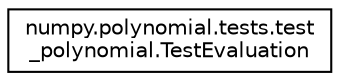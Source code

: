 digraph "Graphical Class Hierarchy"
{
 // LATEX_PDF_SIZE
  edge [fontname="Helvetica",fontsize="10",labelfontname="Helvetica",labelfontsize="10"];
  node [fontname="Helvetica",fontsize="10",shape=record];
  rankdir="LR";
  Node0 [label="numpy.polynomial.tests.test\l_polynomial.TestEvaluation",height=0.2,width=0.4,color="black", fillcolor="white", style="filled",URL="$classnumpy_1_1polynomial_1_1tests_1_1test__polynomial_1_1TestEvaluation.html",tooltip=" "];
}
